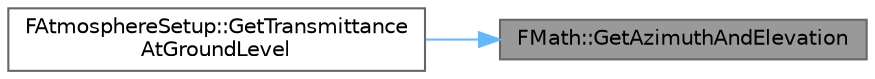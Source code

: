 digraph "FMath::GetAzimuthAndElevation"
{
 // INTERACTIVE_SVG=YES
 // LATEX_PDF_SIZE
  bgcolor="transparent";
  edge [fontname=Helvetica,fontsize=10,labelfontname=Helvetica,labelfontsize=10];
  node [fontname=Helvetica,fontsize=10,shape=box,height=0.2,width=0.4];
  rankdir="RL";
  Node1 [id="Node000001",label="FMath::GetAzimuthAndElevation",height=0.2,width=0.4,color="gray40", fillcolor="grey60", style="filled", fontcolor="black",tooltip="Returns Azimuth and Elevation of vector 'Direction' in coordinate system O(AxisX,AxisY,..."];
  Node1 -> Node2 [id="edge1_Node000001_Node000002",dir="back",color="steelblue1",style="solid",tooltip=" "];
  Node2 [id="Node000002",label="FAtmosphereSetup::GetTransmittance\lAtGroundLevel",height=0.2,width=0.4,color="grey40", fillcolor="white", style="filled",URL="$d7/dab/structFAtmosphereSetup.html#a8a56ddb86a669c87880c15f23e8e849e",tooltip=" "];
}

